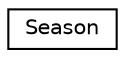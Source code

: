 digraph "Graphical Class Hierarchy"
{
  edge [fontname="Helvetica",fontsize="10",labelfontname="Helvetica",labelfontsize="10"];
  node [fontname="Helvetica",fontsize="10",shape=record];
  rankdir="LR";
  Node0 [label="Season",height=0.2,width=0.4,color="black", fillcolor="white", style="filled",URL="$classSeason.html"];
}
